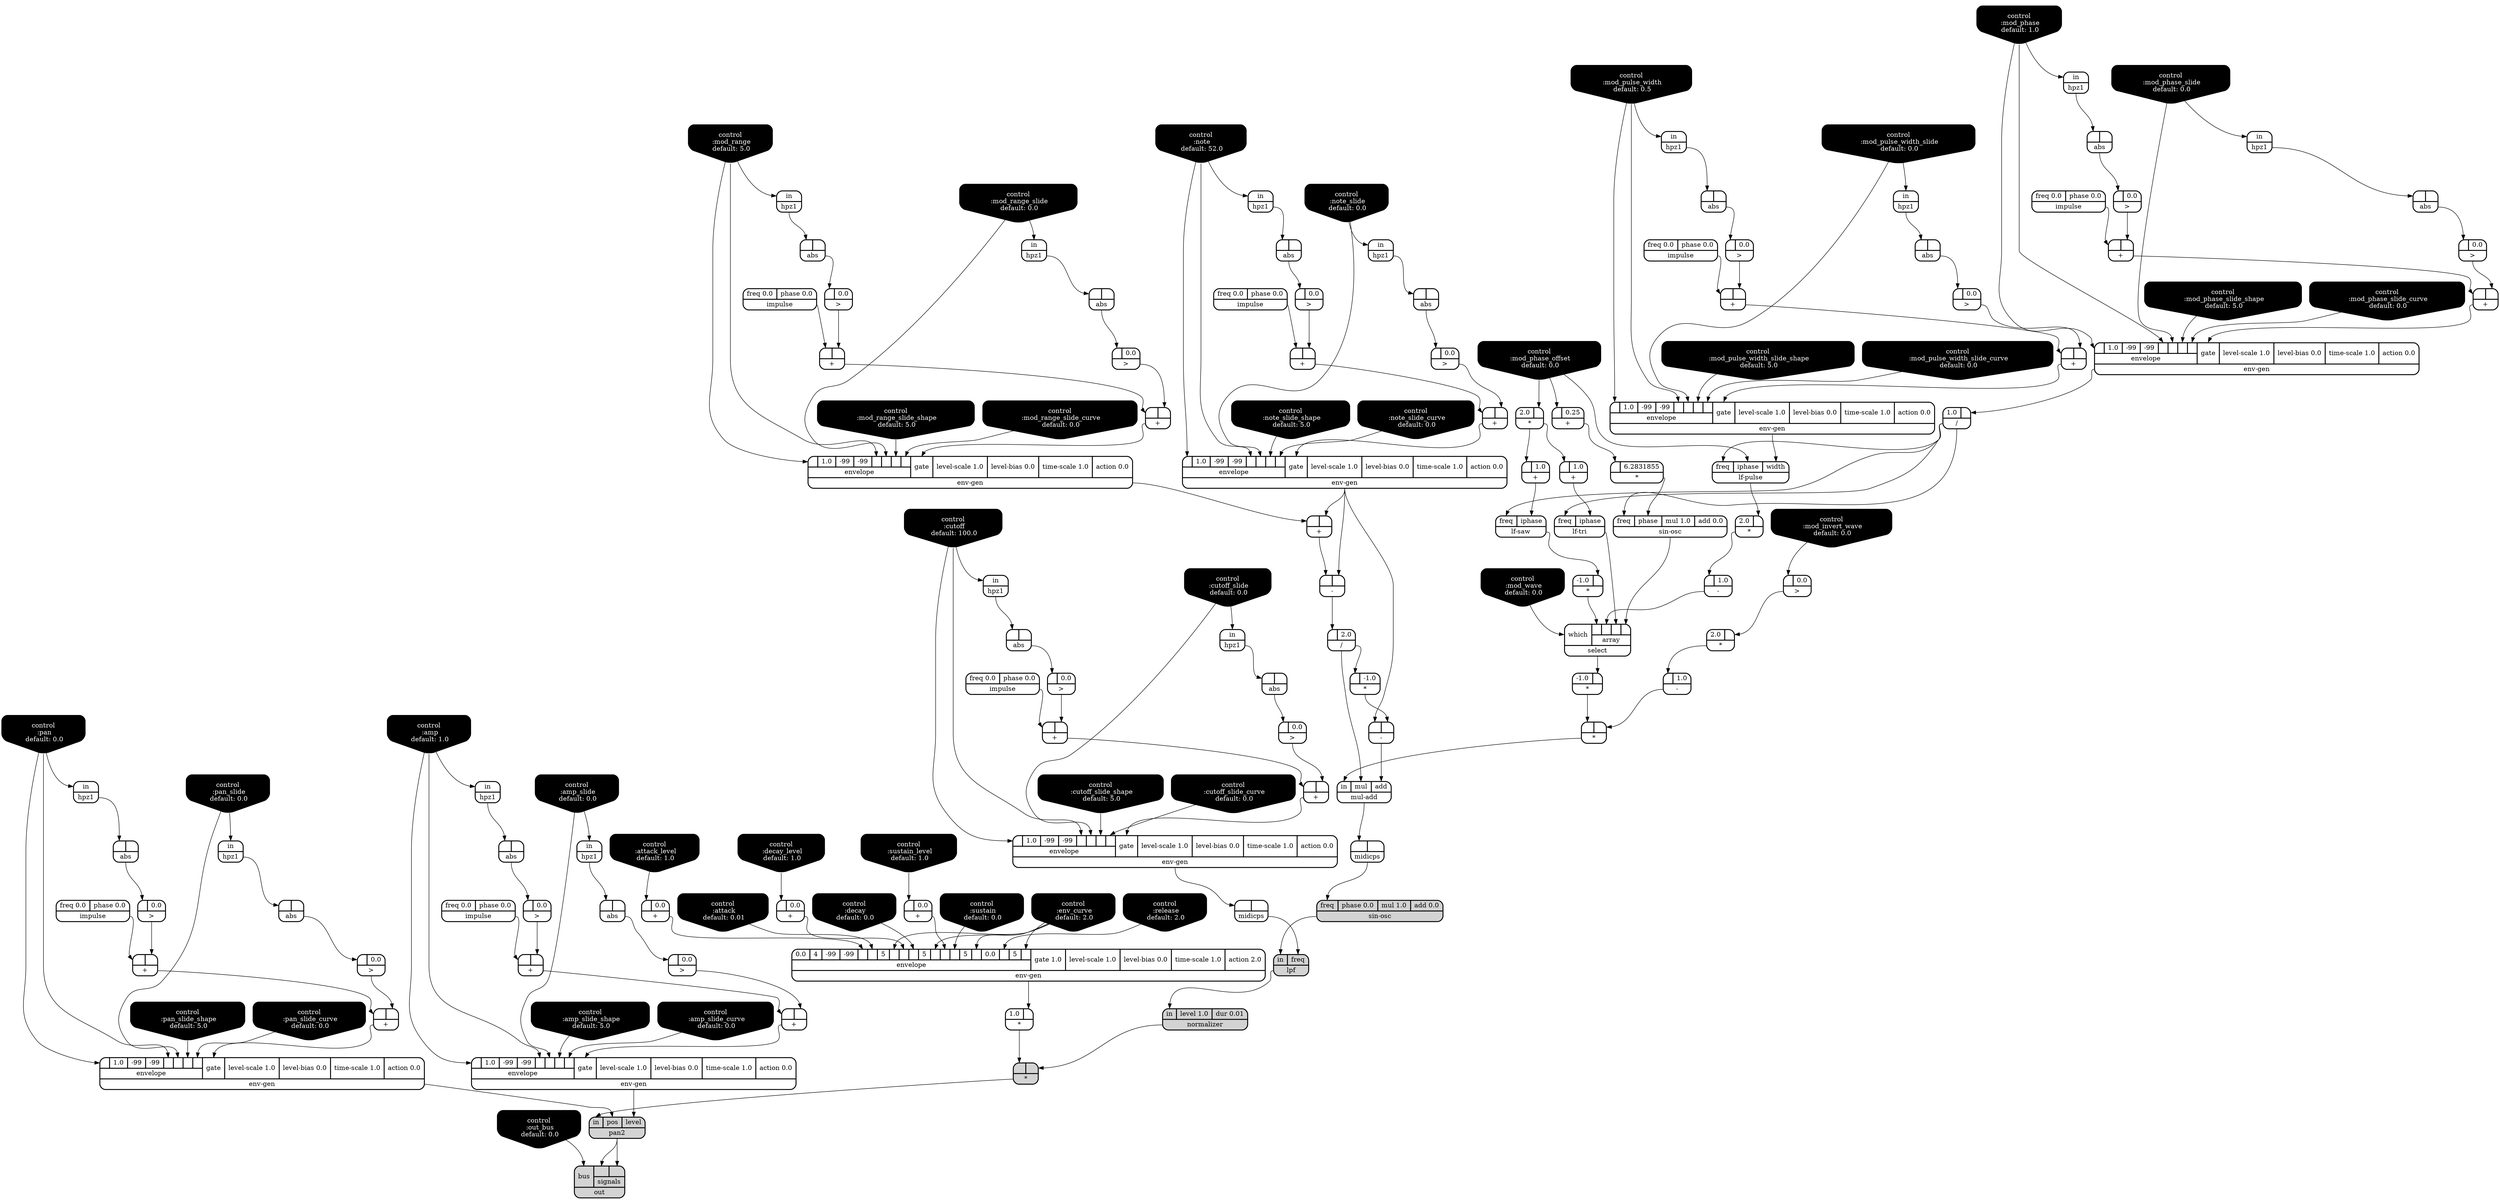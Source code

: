 digraph synthdef {
45 [label = "{{ <a> 2.0|<b> } |<__UG_NAME__>* }" style="bold, rounded" shape=record rankdir=LR];
69 [label = "{{ <a> 2.0|<b> } |<__UG_NAME__>* }" style="bold, rounded" shape=record rankdir=LR];
70 [label = "{{ <a> 2.0|<b> } |<__UG_NAME__>* }" style="bold, rounded" shape=record rankdir=LR];
73 [label = "{{ <a> -1.0|<b> } |<__UG_NAME__>* }" style="bold, rounded" shape=record rankdir=LR];
78 [label = "{{ <a> |<b> 6.2831855} |<__UG_NAME__>* }" style="bold, rounded" shape=record rankdir=LR];
81 [label = "{{ <a> -1.0|<b> } |<__UG_NAME__>* }" style="bold, rounded" shape=record rankdir=LR];
83 [label = "{{ <a> |<b> } |<__UG_NAME__>* }" style="bold, rounded" shape=record rankdir=LR];
105 [label = "{{ <a> |<b> -1.0} |<__UG_NAME__>* }" style="bold, rounded" shape=record rankdir=LR];
118 [label = "{{ <a> 1.0|<b> } |<__UG_NAME__>* }" style="bold, rounded" shape=record rankdir=LR];
132 [label = "{{ <a> |<b> } |<__UG_NAME__>* }" style="filled, bold, rounded"  shape=record rankdir=LR];
50 [label = "{{ <a> |<b> } |<__UG_NAME__>+ }" style="bold, rounded" shape=record rankdir=LR];
54 [label = "{{ <a> |<b> } |<__UG_NAME__>+ }" style="bold, rounded" shape=record rankdir=LR];
60 [label = "{{ <a> |<b> } |<__UG_NAME__>+ }" style="bold, rounded" shape=record rankdir=LR];
64 [label = "{{ <a> |<b> } |<__UG_NAME__>+ }" style="bold, rounded" shape=record rankdir=LR];
71 [label = "{{ <a> |<b> 1.0} |<__UG_NAME__>+ }" style="bold, rounded" shape=record rankdir=LR];
75 [label = "{{ <a> |<b> 1.0} |<__UG_NAME__>+ }" style="bold, rounded" shape=record rankdir=LR];
77 [label = "{{ <a> |<b> 0.25} |<__UG_NAME__>+ }" style="bold, rounded" shape=record rankdir=LR];
86 [label = "{{ <a> |<b> } |<__UG_NAME__>+ }" style="bold, rounded" shape=record rankdir=LR];
90 [label = "{{ <a> |<b> } |<__UG_NAME__>+ }" style="bold, rounded" shape=record rankdir=LR];
96 [label = "{{ <a> |<b> } |<__UG_NAME__>+ }" style="bold, rounded" shape=record rankdir=LR];
100 [label = "{{ <a> |<b> } |<__UG_NAME__>+ }" style="bold, rounded" shape=record rankdir=LR];
102 [label = "{{ <a> |<b> } |<__UG_NAME__>+ }" style="bold, rounded" shape=record rankdir=LR];
113 [label = "{{ <a> |<b> } |<__UG_NAME__>+ }" style="bold, rounded" shape=record rankdir=LR];
114 [label = "{{ <a> |<b> 0.0} |<__UG_NAME__>+ }" style="bold, rounded" shape=record rankdir=LR];
115 [label = "{{ <a> |<b> 0.0} |<__UG_NAME__>+ }" style="bold, rounded" shape=record rankdir=LR];
116 [label = "{{ <a> |<b> 0.0} |<__UG_NAME__>+ }" style="bold, rounded" shape=record rankdir=LR];
123 [label = "{{ <a> |<b> } |<__UG_NAME__>+ }" style="bold, rounded" shape=record rankdir=LR];
127 [label = "{{ <a> |<b> } |<__UG_NAME__>+ }" style="bold, rounded" shape=record rankdir=LR];
137 [label = "{{ <a> |<b> } |<__UG_NAME__>+ }" style="bold, rounded" shape=record rankdir=LR];
141 [label = "{{ <a> |<b> } |<__UG_NAME__>+ }" style="bold, rounded" shape=record rankdir=LR];
144 [label = "{{ <a> |<b> } |<__UG_NAME__>+ }" style="bold, rounded" shape=record rankdir=LR];
74 [label = "{{ <a> |<b> 1.0} |<__UG_NAME__>- }" style="bold, rounded" shape=record rankdir=LR];
82 [label = "{{ <a> |<b> 1.0} |<__UG_NAME__>- }" style="bold, rounded" shape=record rankdir=LR];
103 [label = "{{ <a> |<b> } |<__UG_NAME__>- }" style="bold, rounded" shape=record rankdir=LR];
106 [label = "{{ <a> |<b> } |<__UG_NAME__>- }" style="bold, rounded" shape=record rankdir=LR];
56 [label = "{{ <a> 1.0|<b> } |<__UG_NAME__>/ }" style="bold, rounded" shape=record rankdir=LR];
104 [label = "{{ <a> |<b> 2.0} |<__UG_NAME__>/ }" style="bold, rounded" shape=record rankdir=LR];
43 [label = "{{ <a> |<b> 0.0} |<__UG_NAME__>\> }" style="bold, rounded" shape=record rankdir=LR];
44 [label = "{{ <a> |<b> 0.0} |<__UG_NAME__>\> }" style="bold, rounded" shape=record rankdir=LR];
49 [label = "{{ <a> |<b> 0.0} |<__UG_NAME__>\> }" style="bold, rounded" shape=record rankdir=LR];
53 [label = "{{ <a> |<b> 0.0} |<__UG_NAME__>\> }" style="bold, rounded" shape=record rankdir=LR];
59 [label = "{{ <a> |<b> 0.0} |<__UG_NAME__>\> }" style="bold, rounded" shape=record rankdir=LR];
63 [label = "{{ <a> |<b> 0.0} |<__UG_NAME__>\> }" style="bold, rounded" shape=record rankdir=LR];
85 [label = "{{ <a> |<b> 0.0} |<__UG_NAME__>\> }" style="bold, rounded" shape=record rankdir=LR];
89 [label = "{{ <a> |<b> 0.0} |<__UG_NAME__>\> }" style="bold, rounded" shape=record rankdir=LR];
95 [label = "{{ <a> |<b> 0.0} |<__UG_NAME__>\> }" style="bold, rounded" shape=record rankdir=LR];
99 [label = "{{ <a> |<b> 0.0} |<__UG_NAME__>\> }" style="bold, rounded" shape=record rankdir=LR];
122 [label = "{{ <a> |<b> 0.0} |<__UG_NAME__>\> }" style="bold, rounded" shape=record rankdir=LR];
126 [label = "{{ <a> |<b> 0.0} |<__UG_NAME__>\> }" style="bold, rounded" shape=record rankdir=LR];
136 [label = "{{ <a> |<b> 0.0} |<__UG_NAME__>\> }" style="bold, rounded" shape=record rankdir=LR];
140 [label = "{{ <a> |<b> 0.0} |<__UG_NAME__>\> }" style="bold, rounded" shape=record rankdir=LR];
143 [label = "{{ <a> |<b> 0.0} |<__UG_NAME__>\> }" style="bold, rounded" shape=record rankdir=LR];
42 [label = "{{ <a> |<b> } |<__UG_NAME__>abs }" style="bold, rounded" shape=record rankdir=LR];
48 [label = "{{ <a> |<b> } |<__UG_NAME__>abs }" style="bold, rounded" shape=record rankdir=LR];
52 [label = "{{ <a> |<b> } |<__UG_NAME__>abs }" style="bold, rounded" shape=record rankdir=LR];
58 [label = "{{ <a> |<b> } |<__UG_NAME__>abs }" style="bold, rounded" shape=record rankdir=LR];
62 [label = "{{ <a> |<b> } |<__UG_NAME__>abs }" style="bold, rounded" shape=record rankdir=LR];
84 [label = "{{ <a> |<b> } |<__UG_NAME__>abs }" style="bold, rounded" shape=record rankdir=LR];
88 [label = "{{ <a> |<b> } |<__UG_NAME__>abs }" style="bold, rounded" shape=record rankdir=LR];
94 [label = "{{ <a> |<b> } |<__UG_NAME__>abs }" style="bold, rounded" shape=record rankdir=LR];
98 [label = "{{ <a> |<b> } |<__UG_NAME__>abs }" style="bold, rounded" shape=record rankdir=LR];
111 [label = "{{ <a> |<b> } |<__UG_NAME__>abs }" style="bold, rounded" shape=record rankdir=LR];
121 [label = "{{ <a> |<b> } |<__UG_NAME__>abs }" style="bold, rounded" shape=record rankdir=LR];
125 [label = "{{ <a> |<b> } |<__UG_NAME__>abs }" style="bold, rounded" shape=record rankdir=LR];
135 [label = "{{ <a> |<b> } |<__UG_NAME__>abs }" style="bold, rounded" shape=record rankdir=LR];
139 [label = "{{ <a> |<b> } |<__UG_NAME__>abs }" style="bold, rounded" shape=record rankdir=LR];
0 [label = "control
 :note
 default: 52.0" shape=invhouse style="rounded, filled, bold" fillcolor=black fontcolor=white ]; 
1 [label = "control
 :note_slide
 default: 0.0" shape=invhouse style="rounded, filled, bold" fillcolor=black fontcolor=white ]; 
2 [label = "control
 :note_slide_shape
 default: 5.0" shape=invhouse style="rounded, filled, bold" fillcolor=black fontcolor=white ]; 
3 [label = "control
 :note_slide_curve
 default: 0.0" shape=invhouse style="rounded, filled, bold" fillcolor=black fontcolor=white ]; 
4 [label = "control
 :amp
 default: 1.0" shape=invhouse style="rounded, filled, bold" fillcolor=black fontcolor=white ]; 
5 [label = "control
 :amp_slide
 default: 0.0" shape=invhouse style="rounded, filled, bold" fillcolor=black fontcolor=white ]; 
6 [label = "control
 :amp_slide_shape
 default: 5.0" shape=invhouse style="rounded, filled, bold" fillcolor=black fontcolor=white ]; 
7 [label = "control
 :amp_slide_curve
 default: 0.0" shape=invhouse style="rounded, filled, bold" fillcolor=black fontcolor=white ]; 
8 [label = "control
 :pan
 default: 0.0" shape=invhouse style="rounded, filled, bold" fillcolor=black fontcolor=white ]; 
9 [label = "control
 :pan_slide
 default: 0.0" shape=invhouse style="rounded, filled, bold" fillcolor=black fontcolor=white ]; 
10 [label = "control
 :pan_slide_shape
 default: 5.0" shape=invhouse style="rounded, filled, bold" fillcolor=black fontcolor=white ]; 
11 [label = "control
 :pan_slide_curve
 default: 0.0" shape=invhouse style="rounded, filled, bold" fillcolor=black fontcolor=white ]; 
12 [label = "control
 :attack
 default: 0.01" shape=invhouse style="rounded, filled, bold" fillcolor=black fontcolor=white ]; 
13 [label = "control
 :decay
 default: 0.0" shape=invhouse style="rounded, filled, bold" fillcolor=black fontcolor=white ]; 
14 [label = "control
 :sustain
 default: 0.0" shape=invhouse style="rounded, filled, bold" fillcolor=black fontcolor=white ]; 
15 [label = "control
 :release
 default: 2.0" shape=invhouse style="rounded, filled, bold" fillcolor=black fontcolor=white ]; 
16 [label = "control
 :attack_level
 default: 1.0" shape=invhouse style="rounded, filled, bold" fillcolor=black fontcolor=white ]; 
17 [label = "control
 :decay_level
 default: 1.0" shape=invhouse style="rounded, filled, bold" fillcolor=black fontcolor=white ]; 
18 [label = "control
 :sustain_level
 default: 1.0" shape=invhouse style="rounded, filled, bold" fillcolor=black fontcolor=white ]; 
19 [label = "control
 :env_curve
 default: 2.0" shape=invhouse style="rounded, filled, bold" fillcolor=black fontcolor=white ]; 
20 [label = "control
 :cutoff
 default: 100.0" shape=invhouse style="rounded, filled, bold" fillcolor=black fontcolor=white ]; 
21 [label = "control
 :cutoff_slide
 default: 0.0" shape=invhouse style="rounded, filled, bold" fillcolor=black fontcolor=white ]; 
22 [label = "control
 :cutoff_slide_shape
 default: 5.0" shape=invhouse style="rounded, filled, bold" fillcolor=black fontcolor=white ]; 
23 [label = "control
 :cutoff_slide_curve
 default: 0.0" shape=invhouse style="rounded, filled, bold" fillcolor=black fontcolor=white ]; 
24 [label = "control
 :mod_phase
 default: 1.0" shape=invhouse style="rounded, filled, bold" fillcolor=black fontcolor=white ]; 
25 [label = "control
 :mod_phase_slide
 default: 0.0" shape=invhouse style="rounded, filled, bold" fillcolor=black fontcolor=white ]; 
26 [label = "control
 :mod_phase_slide_shape
 default: 5.0" shape=invhouse style="rounded, filled, bold" fillcolor=black fontcolor=white ]; 
27 [label = "control
 :mod_phase_slide_curve
 default: 0.0" shape=invhouse style="rounded, filled, bold" fillcolor=black fontcolor=white ]; 
28 [label = "control
 :mod_range
 default: 5.0" shape=invhouse style="rounded, filled, bold" fillcolor=black fontcolor=white ]; 
29 [label = "control
 :mod_range_slide
 default: 0.0" shape=invhouse style="rounded, filled, bold" fillcolor=black fontcolor=white ]; 
30 [label = "control
 :mod_range_slide_shape
 default: 5.0" shape=invhouse style="rounded, filled, bold" fillcolor=black fontcolor=white ]; 
31 [label = "control
 :mod_range_slide_curve
 default: 0.0" shape=invhouse style="rounded, filled, bold" fillcolor=black fontcolor=white ]; 
32 [label = "control
 :mod_pulse_width
 default: 0.5" shape=invhouse style="rounded, filled, bold" fillcolor=black fontcolor=white ]; 
33 [label = "control
 :mod_pulse_width_slide
 default: 0.0" shape=invhouse style="rounded, filled, bold" fillcolor=black fontcolor=white ]; 
34 [label = "control
 :mod_pulse_width_slide_shape
 default: 5.0" shape=invhouse style="rounded, filled, bold" fillcolor=black fontcolor=white ]; 
35 [label = "control
 :mod_pulse_width_slide_curve
 default: 0.0" shape=invhouse style="rounded, filled, bold" fillcolor=black fontcolor=white ]; 
36 [label = "control
 :mod_phase_offset
 default: 0.0" shape=invhouse style="rounded, filled, bold" fillcolor=black fontcolor=white ]; 
37 [label = "control
 :mod_wave
 default: 0.0" shape=invhouse style="rounded, filled, bold" fillcolor=black fontcolor=white ]; 
38 [label = "control
 :mod_invert_wave
 default: 0.0" shape=invhouse style="rounded, filled, bold" fillcolor=black fontcolor=white ]; 
39 [label = "control
 :out_bus
 default: 0.0" shape=invhouse style="rounded, filled, bold" fillcolor=black fontcolor=white ]; 
55 [label = "{{ {{<envelope___control___0>|1.0|-99|-99|<envelope___control___4>|<envelope___control___5>|<envelope___control___6>|<envelope___control___7>}|envelope}|<gate> gate|<level____scale> level-scale 1.0|<level____bias> level-bias 0.0|<time____scale> time-scale 1.0|<action> action 0.0} |<__UG_NAME__>env-gen }" style="bold, rounded" shape=record rankdir=LR];
65 [label = "{{ {{<envelope___control___0>|1.0|-99|-99|<envelope___control___4>|<envelope___control___5>|<envelope___control___6>|<envelope___control___7>}|envelope}|<gate> gate|<level____scale> level-scale 1.0|<level____bias> level-bias 0.0|<time____scale> time-scale 1.0|<action> action 0.0} |<__UG_NAME__>env-gen }" style="bold, rounded" shape=record rankdir=LR];
91 [label = "{{ {{<envelope___control___0>|1.0|-99|-99|<envelope___control___4>|<envelope___control___5>|<envelope___control___6>|<envelope___control___7>}|envelope}|<gate> gate|<level____scale> level-scale 1.0|<level____bias> level-bias 0.0|<time____scale> time-scale 1.0|<action> action 0.0} |<__UG_NAME__>env-gen }" style="bold, rounded" shape=record rankdir=LR];
101 [label = "{{ {{<envelope___control___0>|1.0|-99|-99|<envelope___control___4>|<envelope___control___5>|<envelope___control___6>|<envelope___control___7>}|envelope}|<gate> gate|<level____scale> level-scale 1.0|<level____bias> level-bias 0.0|<time____scale> time-scale 1.0|<action> action 0.0} |<__UG_NAME__>env-gen }" style="bold, rounded" shape=record rankdir=LR];
117 [label = "{{ {{0.0|4|-99|-99|<envelope___binary____op____u____gen___4>|<envelope___control___5>|5|<envelope___control___7>|<envelope___binary____op____u____gen___8>|<envelope___control___9>|5|<envelope___control___11>|<envelope___binary____op____u____gen___12>|<envelope___control___13>|5|<envelope___control___15>|0.0|<envelope___control___17>|5|<envelope___control___19>}|envelope}|<gate> gate 1.0|<level____scale> level-scale 1.0|<level____bias> level-bias 0.0|<time____scale> time-scale 1.0|<action> action 2.0} |<__UG_NAME__>env-gen }" style="bold, rounded" shape=record rankdir=LR];
128 [label = "{{ {{<envelope___control___0>|1.0|-99|-99|<envelope___control___4>|<envelope___control___5>|<envelope___control___6>|<envelope___control___7>}|envelope}|<gate> gate|<level____scale> level-scale 1.0|<level____bias> level-bias 0.0|<time____scale> time-scale 1.0|<action> action 0.0} |<__UG_NAME__>env-gen }" style="bold, rounded" shape=record rankdir=LR];
142 [label = "{{ {{<envelope___control___0>|1.0|-99|-99|<envelope___control___4>|<envelope___control___5>|<envelope___control___6>|<envelope___control___7>}|envelope}|<gate> gate|<level____scale> level-scale 1.0|<level____bias> level-bias 0.0|<time____scale> time-scale 1.0|<action> action 0.0} |<__UG_NAME__>env-gen }" style="bold, rounded" shape=record rankdir=LR];
145 [label = "{{ {{<envelope___control___0>|1.0|-99|-99|<envelope___control___4>|<envelope___control___5>|<envelope___control___6>|<envelope___control___7>}|envelope}|<gate> gate|<level____scale> level-scale 1.0|<level____bias> level-bias 0.0|<time____scale> time-scale 1.0|<action> action 0.0} |<__UG_NAME__>env-gen }" style="bold, rounded" shape=record rankdir=LR];
41 [label = "{{ <in> in} |<__UG_NAME__>hpz1 }" style="bold, rounded" shape=record rankdir=LR];
47 [label = "{{ <in> in} |<__UG_NAME__>hpz1 }" style="bold, rounded" shape=record rankdir=LR];
51 [label = "{{ <in> in} |<__UG_NAME__>hpz1 }" style="bold, rounded" shape=record rankdir=LR];
57 [label = "{{ <in> in} |<__UG_NAME__>hpz1 }" style="bold, rounded" shape=record rankdir=LR];
61 [label = "{{ <in> in} |<__UG_NAME__>hpz1 }" style="bold, rounded" shape=record rankdir=LR];
67 [label = "{{ <in> in} |<__UG_NAME__>hpz1 }" style="bold, rounded" shape=record rankdir=LR];
87 [label = "{{ <in> in} |<__UG_NAME__>hpz1 }" style="bold, rounded" shape=record rankdir=LR];
93 [label = "{{ <in> in} |<__UG_NAME__>hpz1 }" style="bold, rounded" shape=record rankdir=LR];
97 [label = "{{ <in> in} |<__UG_NAME__>hpz1 }" style="bold, rounded" shape=record rankdir=LR];
110 [label = "{{ <in> in} |<__UG_NAME__>hpz1 }" style="bold, rounded" shape=record rankdir=LR];
120 [label = "{{ <in> in} |<__UG_NAME__>hpz1 }" style="bold, rounded" shape=record rankdir=LR];
124 [label = "{{ <in> in} |<__UG_NAME__>hpz1 }" style="bold, rounded" shape=record rankdir=LR];
134 [label = "{{ <in> in} |<__UG_NAME__>hpz1 }" style="bold, rounded" shape=record rankdir=LR];
138 [label = "{{ <in> in} |<__UG_NAME__>hpz1 }" style="bold, rounded" shape=record rankdir=LR];
40 [label = "{{ <freq> freq 0.0|<phase> phase 0.0} |<__UG_NAME__>impulse }" style="bold, rounded" shape=record rankdir=LR];
46 [label = "{{ <freq> freq 0.0|<phase> phase 0.0} |<__UG_NAME__>impulse }" style="bold, rounded" shape=record rankdir=LR];
68 [label = "{{ <freq> freq 0.0|<phase> phase 0.0} |<__UG_NAME__>impulse }" style="bold, rounded" shape=record rankdir=LR];
92 [label = "{{ <freq> freq 0.0|<phase> phase 0.0} |<__UG_NAME__>impulse }" style="bold, rounded" shape=record rankdir=LR];
112 [label = "{{ <freq> freq 0.0|<phase> phase 0.0} |<__UG_NAME__>impulse }" style="bold, rounded" shape=record rankdir=LR];
119 [label = "{{ <freq> freq 0.0|<phase> phase 0.0} |<__UG_NAME__>impulse }" style="bold, rounded" shape=record rankdir=LR];
133 [label = "{{ <freq> freq 0.0|<phase> phase 0.0} |<__UG_NAME__>impulse }" style="bold, rounded" shape=record rankdir=LR];
66 [label = "{{ <freq> freq|<iphase> iphase|<width> width} |<__UG_NAME__>lf-pulse }" style="bold, rounded" shape=record rankdir=LR];
72 [label = "{{ <freq> freq|<iphase> iphase} |<__UG_NAME__>lf-saw }" style="bold, rounded" shape=record rankdir=LR];
76 [label = "{{ <freq> freq|<iphase> iphase} |<__UG_NAME__>lf-tri }" style="bold, rounded" shape=record rankdir=LR];
130 [label = "{{ <in> in|<freq> freq} |<__UG_NAME__>lpf }" style="filled, bold, rounded"  shape=record rankdir=LR];
108 [label = "{{ <a> |<b> } |<__UG_NAME__>midicps }" style="bold, rounded" shape=record rankdir=LR];
129 [label = "{{ <a> |<b> } |<__UG_NAME__>midicps }" style="bold, rounded" shape=record rankdir=LR];
107 [label = "{{ <in> in|<mul> mul|<add> add} |<__UG_NAME__>mul-add }" style="bold, rounded" shape=record rankdir=LR];
131 [label = "{{ <in> in|<level> level 1.0|<dur> dur 0.01} |<__UG_NAME__>normalizer }" style="filled, bold, rounded"  shape=record rankdir=LR];
147 [label = "{{ <bus> bus|{{<signals___pan2___0>|<signals___pan2___1>}|signals}} |<__UG_NAME__>out }" style="filled, bold, rounded"  shape=record rankdir=LR];
146 [label = "{{ <in> in|<pos> pos|<level> level} |<__UG_NAME__>pan2 }" style="filled, bold, rounded"  shape=record rankdir=LR];
80 [label = "{{ <which> which|{{<array___binary____op____u____gen___0>|<array___binary____op____u____gen___1>|<array___lf____tri___2>|<array___sin____osc___3>}|array}} |<__UG_NAME__>select }" style="bold, rounded" shape=record rankdir=LR];
79 [label = "{{ <freq> freq|<phase> phase|<mul> mul 1.0|<add> add 0.0} |<__UG_NAME__>sin-osc }" style="bold, rounded" shape=record rankdir=LR];
109 [label = "{{ <freq> freq|<phase> phase 0.0|<mul> mul 1.0|<add> add 0.0} |<__UG_NAME__>sin-osc }" style="filled, bold, rounded"  shape=record rankdir=LR];

44:__UG_NAME__ -> 45:b ;
66:__UG_NAME__ -> 69:b ;
36:__UG_NAME__ -> 70:b ;
72:__UG_NAME__ -> 73:b ;
77:__UG_NAME__ -> 78:a ;
80:__UG_NAME__ -> 81:b ;
82:__UG_NAME__ -> 83:b ;
81:__UG_NAME__ -> 83:a ;
104:__UG_NAME__ -> 105:a ;
117:__UG_NAME__ -> 118:b ;
131:__UG_NAME__ -> 132:b ;
118:__UG_NAME__ -> 132:a ;
49:__UG_NAME__ -> 50:b ;
46:__UG_NAME__ -> 50:a ;
53:__UG_NAME__ -> 54:b ;
50:__UG_NAME__ -> 54:a ;
59:__UG_NAME__ -> 60:b ;
40:__UG_NAME__ -> 60:a ;
63:__UG_NAME__ -> 64:b ;
60:__UG_NAME__ -> 64:a ;
70:__UG_NAME__ -> 71:a ;
70:__UG_NAME__ -> 75:a ;
36:__UG_NAME__ -> 77:a ;
85:__UG_NAME__ -> 86:b ;
68:__UG_NAME__ -> 86:a ;
89:__UG_NAME__ -> 90:b ;
86:__UG_NAME__ -> 90:a ;
95:__UG_NAME__ -> 96:b ;
92:__UG_NAME__ -> 96:a ;
99:__UG_NAME__ -> 100:b ;
96:__UG_NAME__ -> 100:a ;
101:__UG_NAME__ -> 102:b ;
91:__UG_NAME__ -> 102:a ;
43:__UG_NAME__ -> 113:b ;
112:__UG_NAME__ -> 113:a ;
16:__UG_NAME__ -> 114:a ;
17:__UG_NAME__ -> 115:a ;
18:__UG_NAME__ -> 116:a ;
122:__UG_NAME__ -> 123:b ;
119:__UG_NAME__ -> 123:a ;
126:__UG_NAME__ -> 127:b ;
123:__UG_NAME__ -> 127:a ;
136:__UG_NAME__ -> 137:b ;
133:__UG_NAME__ -> 137:a ;
140:__UG_NAME__ -> 141:b ;
137:__UG_NAME__ -> 141:a ;
143:__UG_NAME__ -> 144:b ;
113:__UG_NAME__ -> 144:a ;
69:__UG_NAME__ -> 74:a ;
45:__UG_NAME__ -> 82:a ;
101:__UG_NAME__ -> 103:b ;
102:__UG_NAME__ -> 103:a ;
105:__UG_NAME__ -> 106:b ;
101:__UG_NAME__ -> 106:a ;
55:__UG_NAME__ -> 56:b ;
103:__UG_NAME__ -> 104:a ;
42:__UG_NAME__ -> 43:a ;
38:__UG_NAME__ -> 44:a ;
48:__UG_NAME__ -> 49:a ;
52:__UG_NAME__ -> 53:a ;
58:__UG_NAME__ -> 59:a ;
62:__UG_NAME__ -> 63:a ;
84:__UG_NAME__ -> 85:a ;
88:__UG_NAME__ -> 89:a ;
94:__UG_NAME__ -> 95:a ;
98:__UG_NAME__ -> 99:a ;
121:__UG_NAME__ -> 122:a ;
125:__UG_NAME__ -> 126:a ;
135:__UG_NAME__ -> 136:a ;
139:__UG_NAME__ -> 140:a ;
111:__UG_NAME__ -> 143:a ;
41:__UG_NAME__ -> 42:a ;
47:__UG_NAME__ -> 48:a ;
51:__UG_NAME__ -> 52:a ;
57:__UG_NAME__ -> 58:a ;
61:__UG_NAME__ -> 62:a ;
67:__UG_NAME__ -> 84:a ;
87:__UG_NAME__ -> 88:a ;
93:__UG_NAME__ -> 94:a ;
97:__UG_NAME__ -> 98:a ;
110:__UG_NAME__ -> 111:a ;
120:__UG_NAME__ -> 121:a ;
124:__UG_NAME__ -> 125:a ;
134:__UG_NAME__ -> 135:a ;
138:__UG_NAME__ -> 139:a ;
54:__UG_NAME__ -> 55:gate ;
24:__UG_NAME__ -> 55:envelope___control___0 ;
24:__UG_NAME__ -> 55:envelope___control___4 ;
25:__UG_NAME__ -> 55:envelope___control___5 ;
26:__UG_NAME__ -> 55:envelope___control___6 ;
27:__UG_NAME__ -> 55:envelope___control___7 ;
64:__UG_NAME__ -> 65:gate ;
32:__UG_NAME__ -> 65:envelope___control___0 ;
32:__UG_NAME__ -> 65:envelope___control___4 ;
33:__UG_NAME__ -> 65:envelope___control___5 ;
34:__UG_NAME__ -> 65:envelope___control___6 ;
35:__UG_NAME__ -> 65:envelope___control___7 ;
90:__UG_NAME__ -> 91:gate ;
28:__UG_NAME__ -> 91:envelope___control___0 ;
28:__UG_NAME__ -> 91:envelope___control___4 ;
29:__UG_NAME__ -> 91:envelope___control___5 ;
30:__UG_NAME__ -> 91:envelope___control___6 ;
31:__UG_NAME__ -> 91:envelope___control___7 ;
100:__UG_NAME__ -> 101:gate ;
0:__UG_NAME__ -> 101:envelope___control___0 ;
0:__UG_NAME__ -> 101:envelope___control___4 ;
1:__UG_NAME__ -> 101:envelope___control___5 ;
2:__UG_NAME__ -> 101:envelope___control___6 ;
3:__UG_NAME__ -> 101:envelope___control___7 ;
114:__UG_NAME__ -> 117:envelope___binary____op____u____gen___4 ;
12:__UG_NAME__ -> 117:envelope___control___5 ;
19:__UG_NAME__ -> 117:envelope___control___7 ;
115:__UG_NAME__ -> 117:envelope___binary____op____u____gen___8 ;
13:__UG_NAME__ -> 117:envelope___control___9 ;
19:__UG_NAME__ -> 117:envelope___control___11 ;
116:__UG_NAME__ -> 117:envelope___binary____op____u____gen___12 ;
14:__UG_NAME__ -> 117:envelope___control___13 ;
19:__UG_NAME__ -> 117:envelope___control___15 ;
15:__UG_NAME__ -> 117:envelope___control___17 ;
19:__UG_NAME__ -> 117:envelope___control___19 ;
127:__UG_NAME__ -> 128:gate ;
20:__UG_NAME__ -> 128:envelope___control___0 ;
20:__UG_NAME__ -> 128:envelope___control___4 ;
21:__UG_NAME__ -> 128:envelope___control___5 ;
22:__UG_NAME__ -> 128:envelope___control___6 ;
23:__UG_NAME__ -> 128:envelope___control___7 ;
141:__UG_NAME__ -> 142:gate ;
8:__UG_NAME__ -> 142:envelope___control___0 ;
8:__UG_NAME__ -> 142:envelope___control___4 ;
9:__UG_NAME__ -> 142:envelope___control___5 ;
10:__UG_NAME__ -> 142:envelope___control___6 ;
11:__UG_NAME__ -> 142:envelope___control___7 ;
144:__UG_NAME__ -> 145:gate ;
4:__UG_NAME__ -> 145:envelope___control___0 ;
4:__UG_NAME__ -> 145:envelope___control___4 ;
5:__UG_NAME__ -> 145:envelope___control___5 ;
6:__UG_NAME__ -> 145:envelope___control___6 ;
7:__UG_NAME__ -> 145:envelope___control___7 ;
4:__UG_NAME__ -> 41:in ;
24:__UG_NAME__ -> 47:in ;
25:__UG_NAME__ -> 51:in ;
32:__UG_NAME__ -> 57:in ;
33:__UG_NAME__ -> 61:in ;
28:__UG_NAME__ -> 67:in ;
29:__UG_NAME__ -> 87:in ;
0:__UG_NAME__ -> 93:in ;
1:__UG_NAME__ -> 97:in ;
5:__UG_NAME__ -> 110:in ;
20:__UG_NAME__ -> 120:in ;
21:__UG_NAME__ -> 124:in ;
8:__UG_NAME__ -> 134:in ;
9:__UG_NAME__ -> 138:in ;
65:__UG_NAME__ -> 66:width ;
36:__UG_NAME__ -> 66:iphase ;
56:__UG_NAME__ -> 66:freq ;
71:__UG_NAME__ -> 72:iphase ;
56:__UG_NAME__ -> 72:freq ;
75:__UG_NAME__ -> 76:iphase ;
56:__UG_NAME__ -> 76:freq ;
129:__UG_NAME__ -> 130:freq ;
109:__UG_NAME__ -> 130:in ;
107:__UG_NAME__ -> 108:a ;
128:__UG_NAME__ -> 129:a ;
106:__UG_NAME__ -> 107:add ;
104:__UG_NAME__ -> 107:mul ;
83:__UG_NAME__ -> 107:in ;
130:__UG_NAME__ -> 131:in ;
146:__UG_NAME__ -> 147:signals___pan2___0 ;
146:__UG_NAME__ -> 147:signals___pan2___1 ;
39:__UG_NAME__ -> 147:bus ;
145:__UG_NAME__ -> 146:level ;
142:__UG_NAME__ -> 146:pos ;
132:__UG_NAME__ -> 146:in ;
73:__UG_NAME__ -> 80:array___binary____op____u____gen___0 ;
74:__UG_NAME__ -> 80:array___binary____op____u____gen___1 ;
76:__UG_NAME__ -> 80:array___lf____tri___2 ;
79:__UG_NAME__ -> 80:array___sin____osc___3 ;
37:__UG_NAME__ -> 80:which ;
78:__UG_NAME__ -> 79:phase ;
56:__UG_NAME__ -> 79:freq ;
108:__UG_NAME__ -> 109:freq ;

}